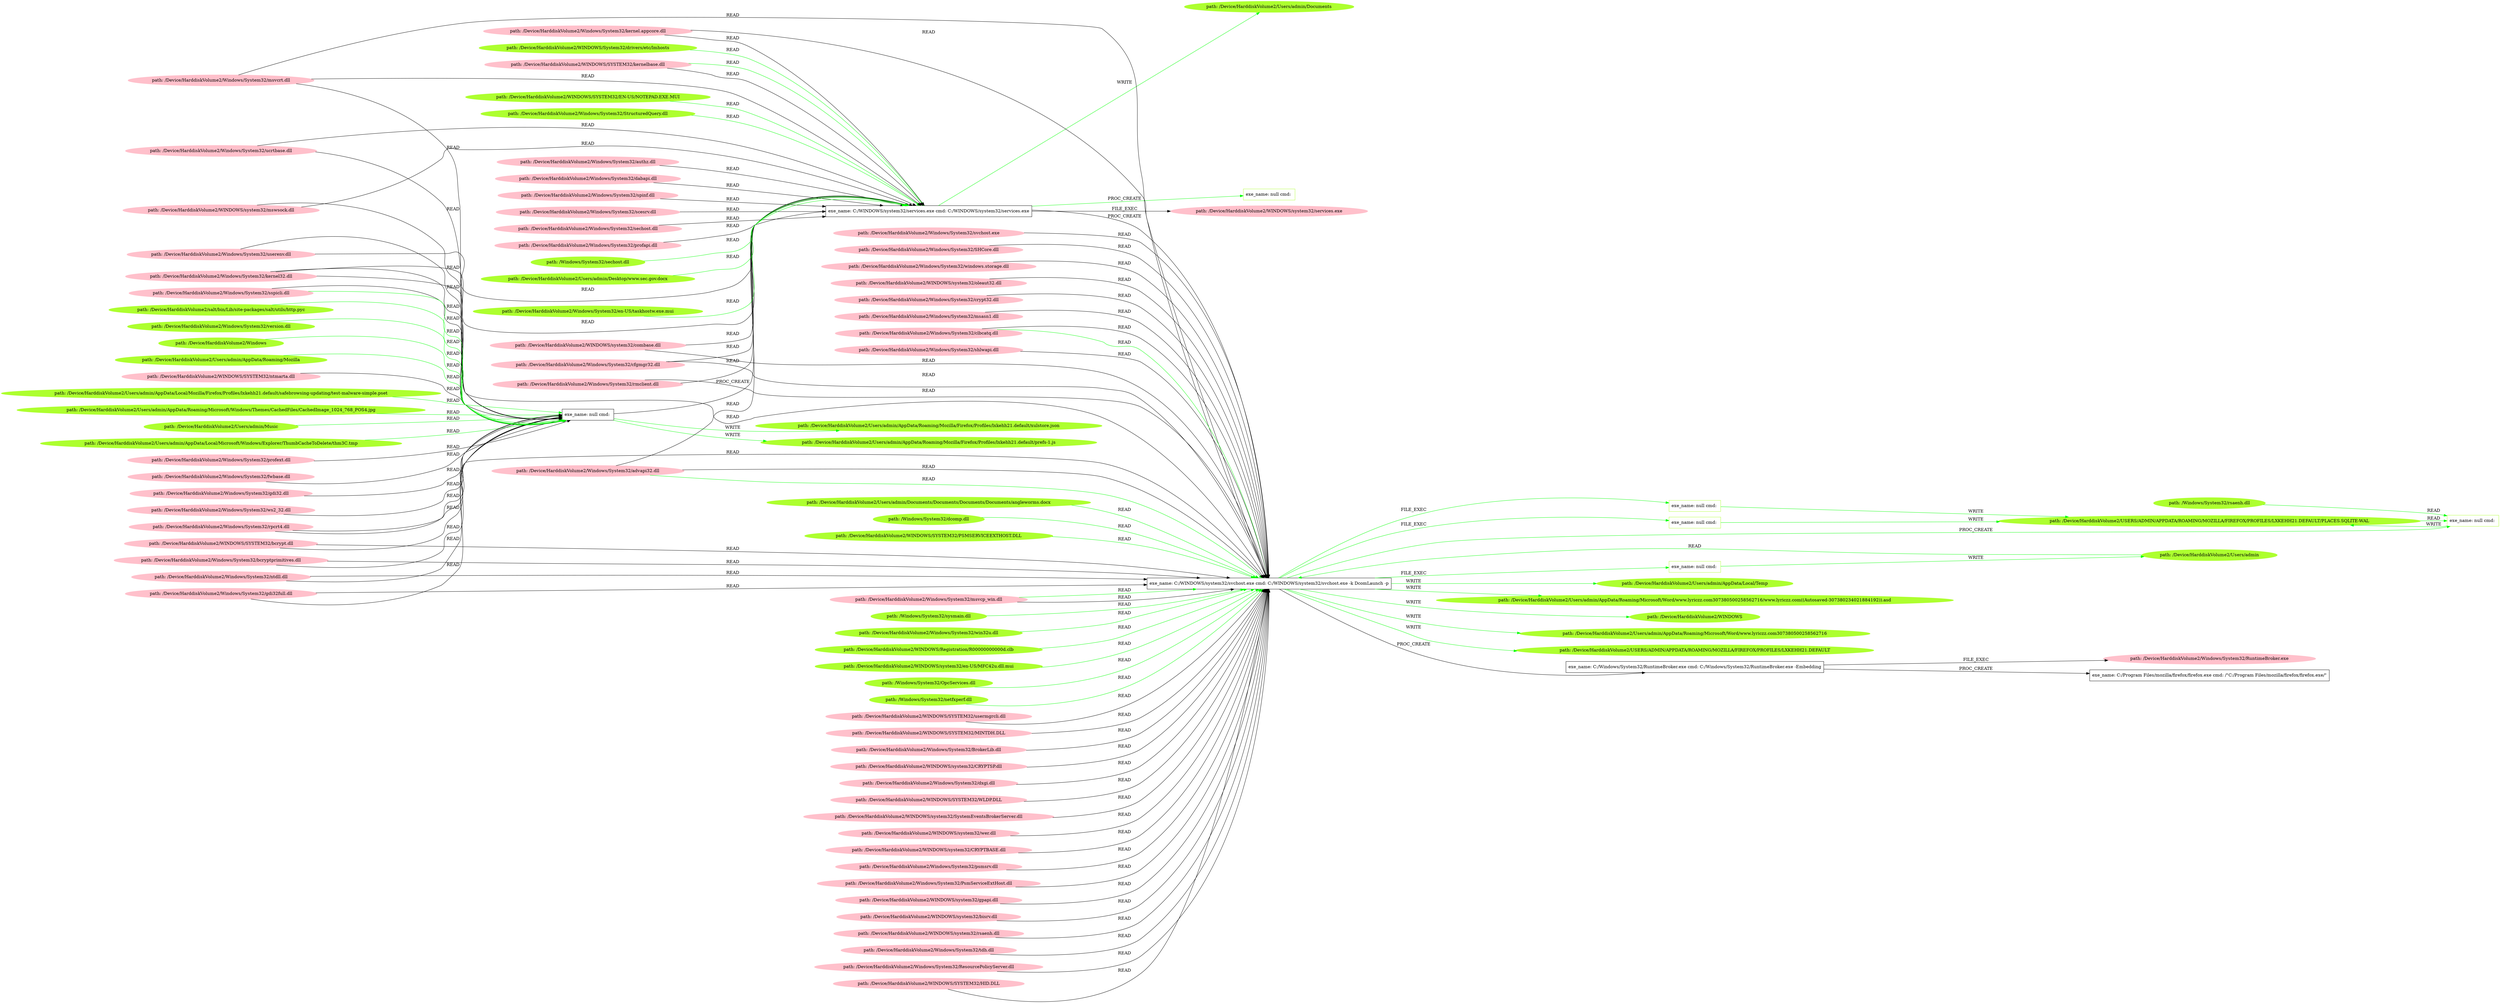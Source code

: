 digraph {
	rankdir=LR
	34 [label="exe_name: C:/WINDOWS/system32/svchost.exe cmd: C:/WINDOWS/system32/svchost.exe -k DcomLaunch -p" color=black shape=box style=solid]
	181 [label="exe_name: null cmd: " color=greenyellow shape=box style=solid]
	34 -> 181 [label=FILE_EXEC color=green]
	34 [label="exe_name: C:/WINDOWS/system32/svchost.exe cmd: C:/WINDOWS/system32/svchost.exe -k DcomLaunch -p" color=black shape=box style=solid]
	187 [label="exe_name: null cmd: " color=greenyellow shape=box style=solid]
	34 -> 187 [label=FILE_EXEC color=green]
	34 [label="exe_name: C:/WINDOWS/system32/svchost.exe cmd: C:/WINDOWS/system32/svchost.exe -k DcomLaunch -p" color=black shape=box style=solid]
	196 [label="exe_name: null cmd: " color=greenyellow shape=box style=solid]
	34 -> 196 [label=FILE_EXEC color=green]
	154 [label="path: /Device/HarddiskVolume2/Users/admin/AppData/Roaming/Microsoft/Windows/Themes/CachedFiles/CachedImage_1024_768_POS4.jpg" color=greenyellow shape=oval style=filled]
	39 [label="exe_name: null cmd: " color=black shape=box style=solid]
	154 -> 39 [label=READ color=green]
	146 [label="path: /Device/HarddiskVolume2/Windows/System32/advapi32.dll" color=pink shape=oval style=filled]
	34 [label="exe_name: C:/WINDOWS/system32/svchost.exe cmd: C:/WINDOWS/system32/svchost.exe -k DcomLaunch -p" color=black shape=box style=solid]
	146 -> 34 [label=READ color=green]
	82 [label="path: /Device/HarddiskVolume2/Windows/System32/msvcp_win.dll" color=pink shape=oval style=filled]
	34 [label="exe_name: C:/WINDOWS/system32/svchost.exe cmd: C:/WINDOWS/system32/svchost.exe -k DcomLaunch -p" color=black shape=box style=solid]
	82 -> 34 [label=READ color=green]
	171 [label="path: /Windows/System32/sysmain.dll" color=greenyellow shape=oval style=filled]
	34 [label="exe_name: C:/WINDOWS/system32/svchost.exe cmd: C:/WINDOWS/system32/svchost.exe -k DcomLaunch -p" color=black shape=box style=solid]
	171 -> 34 [label=READ color=green]
	193 [label="path: /Device/HarddiskVolume2/Windows/System32/win32u.dll" color=greenyellow shape=oval style=filled]
	34 [label="exe_name: C:/WINDOWS/system32/svchost.exe cmd: C:/WINDOWS/system32/svchost.exe -k DcomLaunch -p" color=black shape=box style=solid]
	193 -> 34 [label=READ color=green]
	172 [label="path: /Device/HarddiskVolume2/WINDOWS/Registration/R00000000000d.clb" color=greenyellow shape=oval style=filled]
	34 [label="exe_name: C:/WINDOWS/system32/svchost.exe cmd: C:/WINDOWS/system32/svchost.exe -k DcomLaunch -p" color=black shape=box style=solid]
	172 -> 34 [label=READ color=green]
	175 [label="path: /Device/HarddiskVolume2/Users/admin" color=greenyellow shape=oval style=filled]
	34 [label="exe_name: C:/WINDOWS/system32/svchost.exe cmd: C:/WINDOWS/system32/svchost.exe -k DcomLaunch -p" color=black shape=box style=solid]
	175 -> 34 [label=READ color=green]
	178 [label="path: /Device/HarddiskVolume2/WINDOWS/system32/en-US/MFC42u.dll.mui" color=greenyellow shape=oval style=filled]
	34 [label="exe_name: C:/WINDOWS/system32/svchost.exe cmd: C:/WINDOWS/system32/svchost.exe -k DcomLaunch -p" color=black shape=box style=solid]
	178 -> 34 [label=READ color=green]
	195 [label="path: /Windows/System32/OpcServices.dll" color=greenyellow shape=oval style=filled]
	34 [label="exe_name: C:/WINDOWS/system32/svchost.exe cmd: C:/WINDOWS/system32/svchost.exe -k DcomLaunch -p" color=black shape=box style=solid]
	195 -> 34 [label=READ color=green]
	161 [label="path: /Device/HarddiskVolume2/WINDOWS/System32/drivers/etc/lmhosts" color=greenyellow shape=oval style=filled]
	38 [label="exe_name: C:/WINDOWS/system32/services.exe cmd: C:/WINDOWS/system32/services.exe" color=black shape=box style=solid]
	161 -> 38 [label=READ color=green]
	123 [label="path: /Device/HarddiskVolume2/WINDOWS/SYSTEM32/kernelbase.dll" color=pink shape=oval style=filled]
	38 [label="exe_name: C:/WINDOWS/system32/services.exe cmd: C:/WINDOWS/system32/services.exe" color=black shape=box style=solid]
	123 -> 38 [label=READ color=green]
	158 [label="path: /Device/HarddiskVolume2/Users/admin/Music" color=greenyellow shape=oval style=filled]
	39 [label="exe_name: null cmd: " color=black shape=box style=solid]
	158 -> 39 [label=READ color=green]
	165 [label="path: /Device/HarddiskVolume2/WINDOWS/SYSTEM32/EN-US/NOTEPAD.EXE.MUI" color=greenyellow shape=oval style=filled]
	38 [label="exe_name: C:/WINDOWS/system32/services.exe cmd: C:/WINDOWS/system32/services.exe" color=black shape=box style=solid]
	165 -> 38 [label=READ color=green]
	168 [label="path: /Device/HarddiskVolume2/Windows/System32/StructuredQuery.dll" color=greenyellow shape=oval style=filled]
	38 [label="exe_name: C:/WINDOWS/system32/services.exe cmd: C:/WINDOWS/system32/services.exe" color=black shape=box style=solid]
	168 -> 38 [label=READ color=green]
	179 [label="path: /Windows/System32/netfxperf.dll" color=greenyellow shape=oval style=filled]
	34 [label="exe_name: C:/WINDOWS/system32/svchost.exe cmd: C:/WINDOWS/system32/svchost.exe -k DcomLaunch -p" color=black shape=box style=solid]
	179 -> 34 [label=READ color=green]
	150 [label="path: /Device/HarddiskVolume2/Users/admin/AppData/Local/Microsoft/Windows/Explorer/ThumbCacheToDelete/thm3C.tmp" color=greenyellow shape=oval style=filled]
	39 [label="exe_name: null cmd: " color=black shape=box style=solid]
	150 -> 39 [label=READ color=green]
	53 [label="path: /Device/HarddiskVolume2/Windows/System32/profext.dll" color=pink shape=oval style=filled]
	39 [label="exe_name: null cmd: " color=black shape=box style=solid]
	53 -> 39 [label=READ color=black]
	6 [label="path: /Device/HarddiskVolume2/Windows/System32/fwbase.dll" color=pink shape=oval style=filled]
	39 [label="exe_name: null cmd: " color=black shape=box style=solid]
	6 -> 39 [label=READ color=black]
	80 [label="path: /Device/HarddiskVolume2/Windows/System32/gdi32.dll" color=pink shape=oval style=filled]
	39 [label="exe_name: null cmd: " color=black shape=box style=solid]
	80 -> 39 [label=READ color=black]
	84 [label="path: /Device/HarddiskVolume2/Windows/System32/ntdll.dll" color=pink shape=oval style=filled]
	39 [label="exe_name: null cmd: " color=black shape=box style=solid]
	84 -> 39 [label=READ color=black]
	88 [label="path: /Device/HarddiskVolume2/Windows/System32/ws2_32.dll" color=pink shape=oval style=filled]
	39 [label="exe_name: null cmd: " color=black shape=box style=solid]
	88 -> 39 [label=READ color=black]
	94 [label="path: /Device/HarddiskVolume2/Windows/System32/msvcrt.dll" color=pink shape=oval style=filled]
	39 [label="exe_name: null cmd: " color=black shape=box style=solid]
	94 -> 39 [label=READ color=black]
	97 [label="path: /Device/HarddiskVolume2/WINDOWS/SYSTEM32/bcrypt.dll" color=pink shape=oval style=filled]
	39 [label="exe_name: null cmd: " color=black shape=box style=solid]
	97 -> 39 [label=READ color=black]
	101 [label="path: /Device/HarddiskVolume2/Windows/System32/gdi32full.dll" color=pink shape=oval style=filled]
	39 [label="exe_name: null cmd: " color=black shape=box style=solid]
	101 -> 39 [label=READ color=black]
	105 [label="path: /Device/HarddiskVolume2/Windows/System32/userenv.dll" color=pink shape=oval style=filled]
	39 [label="exe_name: null cmd: " color=black shape=box style=solid]
	105 -> 39 [label=READ color=black]
	107 [label="path: /Device/HarddiskVolume2/Windows/System32/kernel32.dll" color=pink shape=oval style=filled]
	39 [label="exe_name: null cmd: " color=black shape=box style=solid]
	107 -> 39 [label=READ color=black]
	119 [label="path: /Device/HarddiskVolume2/WINDOWS/system32/mswsock.dll" color=pink shape=oval style=filled]
	39 [label="exe_name: null cmd: " color=black shape=box style=solid]
	119 -> 39 [label=READ color=black]
	128 [label="path: /Device/HarddiskVolume2/WINDOWS/SYSTEM32/ntmarta.dll" color=pink shape=oval style=filled]
	39 [label="exe_name: null cmd: " color=black shape=box style=solid]
	128 -> 39 [label=READ color=black]
	130 [label="path: /Device/HarddiskVolume2/Windows/System32/rpcrt4.dll" color=pink shape=oval style=filled]
	39 [label="exe_name: null cmd: " color=black shape=box style=solid]
	130 -> 39 [label=READ color=black]
	134 [label="path: /Device/HarddiskVolume2/Windows/System32/ucrtbase.dll" color=pink shape=oval style=filled]
	39 [label="exe_name: null cmd: " color=black shape=box style=solid]
	134 -> 39 [label=READ color=black]
	141 [label="path: /Device/HarddiskVolume2/Windows/System32/bcryptprimitives.dll" color=pink shape=oval style=filled]
	39 [label="exe_name: null cmd: " color=black shape=box style=solid]
	141 -> 39 [label=READ color=black]
	145 [label="path: /Device/HarddiskVolume2/Windows/System32/sspicli.dll" color=pink shape=oval style=filled]
	39 [label="exe_name: null cmd: " color=black shape=box style=solid]
	145 -> 39 [label=READ color=black]
	39 [label="exe_name: null cmd: " color=black shape=box style=solid]
	38 [label="exe_name: C:/WINDOWS/system32/services.exe cmd: C:/WINDOWS/system32/services.exe" color=black shape=box style=solid]
	39 -> 38 [label=PROC_CREATE color=black]
	38 [label="exe_name: C:/WINDOWS/system32/services.exe cmd: C:/WINDOWS/system32/services.exe" color=black shape=box style=solid]
	87 [label="path: /Device/HarddiskVolume2/WINDOWS/system32/services.exe" color=pink shape=oval style=filled]
	38 -> 87 [label=FILE_EXEC color=black]
	52 [label="path: /Device/HarddiskVolume2/Windows/System32/authz.dll" color=pink shape=oval style=filled]
	38 [label="exe_name: C:/WINDOWS/system32/services.exe cmd: C:/WINDOWS/system32/services.exe" color=black shape=box style=solid]
	52 -> 38 [label=READ color=black]
	8 [label="path: /Device/HarddiskVolume2/Windows/System32/dabapi.dll" color=pink shape=oval style=filled]
	38 [label="exe_name: C:/WINDOWS/system32/services.exe cmd: C:/WINDOWS/system32/services.exe" color=black shape=box style=solid]
	8 -> 38 [label=READ color=black]
	70 [label="path: /Device/HarddiskVolume2/Windows/System32/spinf.dll" color=pink shape=oval style=filled]
	38 [label="exe_name: C:/WINDOWS/system32/services.exe cmd: C:/WINDOWS/system32/services.exe" color=black shape=box style=solid]
	70 -> 38 [label=READ color=black]
	32 [label="path: /Device/HarddiskVolume2/Windows/System32/scesrv.dll" color=pink shape=oval style=filled]
	38 [label="exe_name: C:/WINDOWS/system32/services.exe cmd: C:/WINDOWS/system32/services.exe" color=black shape=box style=solid]
	32 -> 38 [label=READ color=black]
	90 [label="path: /Device/HarddiskVolume2/Windows/System32/rmclient.dll" color=pink shape=oval style=filled]
	38 [label="exe_name: C:/WINDOWS/system32/services.exe cmd: C:/WINDOWS/system32/services.exe" color=black shape=box style=solid]
	90 -> 38 [label=READ color=black]
	105 [label="path: /Device/HarddiskVolume2/Windows/System32/userenv.dll" color=pink shape=oval style=filled]
	38 [label="exe_name: C:/WINDOWS/system32/services.exe cmd: C:/WINDOWS/system32/services.exe" color=black shape=box style=solid]
	105 -> 38 [label=READ color=black]
	119 [label="path: /Device/HarddiskVolume2/WINDOWS/system32/mswsock.dll" color=pink shape=oval style=filled]
	38 [label="exe_name: C:/WINDOWS/system32/services.exe cmd: C:/WINDOWS/system32/services.exe" color=black shape=box style=solid]
	119 -> 38 [label=READ color=black]
	94 [label="path: /Device/HarddiskVolume2/Windows/System32/msvcrt.dll" color=pink shape=oval style=filled]
	38 [label="exe_name: C:/WINDOWS/system32/services.exe cmd: C:/WINDOWS/system32/services.exe" color=black shape=box style=solid]
	94 -> 38 [label=READ color=black]
	99 [label="path: /Device/HarddiskVolume2/Windows/System32/kernel.appcore.dll" color=pink shape=oval style=filled]
	38 [label="exe_name: C:/WINDOWS/system32/services.exe cmd: C:/WINDOWS/system32/services.exe" color=black shape=box style=solid]
	99 -> 38 [label=READ color=black]
	107 [label="path: /Device/HarddiskVolume2/Windows/System32/kernel32.dll" color=pink shape=oval style=filled]
	38 [label="exe_name: C:/WINDOWS/system32/services.exe cmd: C:/WINDOWS/system32/services.exe" color=black shape=box style=solid]
	107 -> 38 [label=READ color=black]
	111 [label="path: /Device/HarddiskVolume2/Windows/System32/sechost.dll" color=pink shape=oval style=filled]
	38 [label="exe_name: C:/WINDOWS/system32/services.exe cmd: C:/WINDOWS/system32/services.exe" color=black shape=box style=solid]
	111 -> 38 [label=READ color=black]
	114 [label="path: /Device/HarddiskVolume2/Windows/System32/profapi.dll" color=pink shape=oval style=filled]
	38 [label="exe_name: C:/WINDOWS/system32/services.exe cmd: C:/WINDOWS/system32/services.exe" color=black shape=box style=solid]
	114 -> 38 [label=READ color=black]
	116 [label="path: /Device/HarddiskVolume2/WINDOWS/system32/combase.dll" color=pink shape=oval style=filled]
	38 [label="exe_name: C:/WINDOWS/system32/services.exe cmd: C:/WINDOWS/system32/services.exe" color=black shape=box style=solid]
	116 -> 38 [label=READ color=black]
	123 [label="path: /Device/HarddiskVolume2/WINDOWS/SYSTEM32/kernelbase.dll" color=pink shape=oval style=filled]
	38 [label="exe_name: C:/WINDOWS/system32/services.exe cmd: C:/WINDOWS/system32/services.exe" color=black shape=box style=solid]
	123 -> 38 [label=READ color=black]
	134 [label="path: /Device/HarddiskVolume2/Windows/System32/ucrtbase.dll" color=pink shape=oval style=filled]
	38 [label="exe_name: C:/WINDOWS/system32/services.exe cmd: C:/WINDOWS/system32/services.exe" color=black shape=box style=solid]
	134 -> 38 [label=READ color=black]
	136 [label="path: /Device/HarddiskVolume2/Windows/System32/cfgmgr32.dll" color=pink shape=oval style=filled]
	38 [label="exe_name: C:/WINDOWS/system32/services.exe cmd: C:/WINDOWS/system32/services.exe" color=black shape=box style=solid]
	136 -> 38 [label=READ color=black]
	146 [label="path: /Device/HarddiskVolume2/Windows/System32/advapi32.dll" color=pink shape=oval style=filled]
	38 [label="exe_name: C:/WINDOWS/system32/services.exe cmd: C:/WINDOWS/system32/services.exe" color=black shape=box style=solid]
	146 -> 38 [label=READ color=black]
	38 [label="exe_name: C:/WINDOWS/system32/services.exe cmd: C:/WINDOWS/system32/services.exe" color=black shape=box style=solid]
	34 [label="exe_name: C:/WINDOWS/system32/svchost.exe cmd: C:/WINDOWS/system32/svchost.exe -k DcomLaunch -p" color=black shape=box style=solid]
	38 -> 34 [label=PROC_CREATE color=black]
	44 [label="path: /Device/HarddiskVolume2/WINDOWS/SYSTEM32/usermgrcli.dll" color=pink shape=oval style=filled]
	34 [label="exe_name: C:/WINDOWS/system32/svchost.exe cmd: C:/WINDOWS/system32/svchost.exe -k DcomLaunch -p" color=black shape=box style=solid]
	44 -> 34 [label=READ color=black]
	47 [label="path: /Device/HarddiskVolume2/WINDOWS/SYSTEM32/MINTDH.DLL" color=pink shape=oval style=filled]
	34 [label="exe_name: C:/WINDOWS/system32/svchost.exe cmd: C:/WINDOWS/system32/svchost.exe -k DcomLaunch -p" color=black shape=box style=solid]
	47 -> 34 [label=READ color=black]
	55 [label="path: /Device/HarddiskVolume2/Windows/System32/BrokerLib.dll" color=pink shape=oval style=filled]
	34 [label="exe_name: C:/WINDOWS/system32/svchost.exe cmd: C:/WINDOWS/system32/svchost.exe -k DcomLaunch -p" color=black shape=box style=solid]
	55 -> 34 [label=READ color=black]
	13 [label="path: /Device/HarddiskVolume2/WINDOWS/system32/CRYPTSP.dll" color=pink shape=oval style=filled]
	34 [label="exe_name: C:/WINDOWS/system32/svchost.exe cmd: C:/WINDOWS/system32/svchost.exe -k DcomLaunch -p" color=black shape=box style=solid]
	13 -> 34 [label=READ color=black]
	57 [label="path: /Device/HarddiskVolume2/Windows/System32/dxgi.dll" color=pink shape=oval style=filled]
	34 [label="exe_name: C:/WINDOWS/system32/svchost.exe cmd: C:/WINDOWS/system32/svchost.exe -k DcomLaunch -p" color=black shape=box style=solid]
	57 -> 34 [label=READ color=black]
	58 [label="path: /Device/HarddiskVolume2/WINDOWS/SYSTEM32/WLDP.DLL" color=pink shape=oval style=filled]
	34 [label="exe_name: C:/WINDOWS/system32/svchost.exe cmd: C:/WINDOWS/system32/svchost.exe -k DcomLaunch -p" color=black shape=box style=solid]
	58 -> 34 [label=READ color=black]
	15 [label="path: /Device/HarddiskVolume2/WINDOWS/system32/SystemEventsBrokerServer.dll" color=pink shape=oval style=filled]
	34 [label="exe_name: C:/WINDOWS/system32/svchost.exe cmd: C:/WINDOWS/system32/svchost.exe -k DcomLaunch -p" color=black shape=box style=solid]
	15 -> 34 [label=READ color=black]
	4 [label="path: /Device/HarddiskVolume2/WINDOWS/system32/wer.dll" color=pink shape=oval style=filled]
	34 [label="exe_name: C:/WINDOWS/system32/svchost.exe cmd: C:/WINDOWS/system32/svchost.exe -k DcomLaunch -p" color=black shape=box style=solid]
	4 -> 34 [label=READ color=black]
	63 [label="path: /Device/HarddiskVolume2/WINDOWS/system32/CRYPTBASE.dll" color=pink shape=oval style=filled]
	34 [label="exe_name: C:/WINDOWS/system32/svchost.exe cmd: C:/WINDOWS/system32/svchost.exe -k DcomLaunch -p" color=black shape=box style=solid]
	63 -> 34 [label=READ color=black]
	68 [label="path: /Device/HarddiskVolume2/Windows/System32/psmsrv.dll" color=pink shape=oval style=filled]
	34 [label="exe_name: C:/WINDOWS/system32/svchost.exe cmd: C:/WINDOWS/system32/svchost.exe -k DcomLaunch -p" color=black shape=box style=solid]
	68 -> 34 [label=READ color=black]
	25 [label="path: /Device/HarddiskVolume2/Windows/System32/PsmServiceExtHost.dll" color=pink shape=oval style=filled]
	34 [label="exe_name: C:/WINDOWS/system32/svchost.exe cmd: C:/WINDOWS/system32/svchost.exe -k DcomLaunch -p" color=black shape=box style=solid]
	25 -> 34 [label=READ color=black]
	26 [label="path: /Device/HarddiskVolume2/WINDOWS/system32/gpapi.dll" color=pink shape=oval style=filled]
	34 [label="exe_name: C:/WINDOWS/system32/svchost.exe cmd: C:/WINDOWS/system32/svchost.exe -k DcomLaunch -p" color=black shape=box style=solid]
	26 -> 34 [label=READ color=black]
	27 [label="path: /Device/HarddiskVolume2/WINDOWS/system32/bisrv.dll" color=pink shape=oval style=filled]
	34 [label="exe_name: C:/WINDOWS/system32/svchost.exe cmd: C:/WINDOWS/system32/svchost.exe -k DcomLaunch -p" color=black shape=box style=solid]
	27 -> 34 [label=READ color=black]
	29 [label="path: /Device/HarddiskVolume2/WINDOWS/system32/rsaenh.dll" color=pink shape=oval style=filled]
	34 [label="exe_name: C:/WINDOWS/system32/svchost.exe cmd: C:/WINDOWS/system32/svchost.exe -k DcomLaunch -p" color=black shape=box style=solid]
	29 -> 34 [label=READ color=black]
	74 [label="path: /Device/HarddiskVolume2/Windows/System32/tdh.dll" color=pink shape=oval style=filled]
	34 [label="exe_name: C:/WINDOWS/system32/svchost.exe cmd: C:/WINDOWS/system32/svchost.exe -k DcomLaunch -p" color=black shape=box style=solid]
	74 -> 34 [label=READ color=black]
	75 [label="path: /Device/HarddiskVolume2/Windows/System32/ResourcePolicyServer.dll" color=pink shape=oval style=filled]
	34 [label="exe_name: C:/WINDOWS/system32/svchost.exe cmd: C:/WINDOWS/system32/svchost.exe -k DcomLaunch -p" color=black shape=box style=solid]
	75 -> 34 [label=READ color=black]
	33 [label="path: /Device/HarddiskVolume2/WINDOWS/SYSTEM32/HID.DLL" color=pink shape=oval style=filled]
	34 [label="exe_name: C:/WINDOWS/system32/svchost.exe cmd: C:/WINDOWS/system32/svchost.exe -k DcomLaunch -p" color=black shape=box style=solid]
	33 -> 34 [label=READ color=black]
	90 [label="path: /Device/HarddiskVolume2/Windows/System32/rmclient.dll" color=pink shape=oval style=filled]
	34 [label="exe_name: C:/WINDOWS/system32/svchost.exe cmd: C:/WINDOWS/system32/svchost.exe -k DcomLaunch -p" color=black shape=box style=solid]
	90 -> 34 [label=READ color=black]
	93 [label="path: /Device/HarddiskVolume2/Windows/System32/svchost.exe" color=pink shape=oval style=filled]
	34 [label="exe_name: C:/WINDOWS/system32/svchost.exe cmd: C:/WINDOWS/system32/svchost.exe -k DcomLaunch -p" color=black shape=box style=solid]
	93 -> 34 [label=READ color=black]
	97 [label="path: /Device/HarddiskVolume2/WINDOWS/SYSTEM32/bcrypt.dll" color=pink shape=oval style=filled]
	34 [label="exe_name: C:/WINDOWS/system32/svchost.exe cmd: C:/WINDOWS/system32/svchost.exe -k DcomLaunch -p" color=black shape=box style=solid]
	97 -> 34 [label=READ color=black]
	16 [label="path: /Device/HarddiskVolume2/Windows/System32/SHCore.dll" color=pink shape=oval style=filled]
	34 [label="exe_name: C:/WINDOWS/system32/svchost.exe cmd: C:/WINDOWS/system32/svchost.exe -k DcomLaunch -p" color=black shape=box style=solid]
	16 -> 34 [label=READ color=black]
	2 [label="path: /Device/HarddiskVolume2/Windows/System32/windows.storage.dll" color=pink shape=oval style=filled]
	34 [label="exe_name: C:/WINDOWS/system32/svchost.exe cmd: C:/WINDOWS/system32/svchost.exe -k DcomLaunch -p" color=black shape=box style=solid]
	2 -> 34 [label=READ color=black]
	20 [label="path: /Device/HarddiskVolume2/WINDOWS/system32/oleaut32.dll" color=pink shape=oval style=filled]
	34 [label="exe_name: C:/WINDOWS/system32/svchost.exe cmd: C:/WINDOWS/system32/svchost.exe -k DcomLaunch -p" color=black shape=box style=solid]
	20 -> 34 [label=READ color=black]
	21 [label="path: /Device/HarddiskVolume2/Windows/System32/crypt32.dll" color=pink shape=oval style=filled]
	34 [label="exe_name: C:/WINDOWS/system32/svchost.exe cmd: C:/WINDOWS/system32/svchost.exe -k DcomLaunch -p" color=black shape=box style=solid]
	21 -> 34 [label=READ color=black]
	23 [label="path: /Device/HarddiskVolume2/Windows/System32/msasn1.dll" color=pink shape=oval style=filled]
	34 [label="exe_name: C:/WINDOWS/system32/svchost.exe cmd: C:/WINDOWS/system32/svchost.exe -k DcomLaunch -p" color=black shape=box style=solid]
	23 -> 34 [label=READ color=black]
	37 [label="path: /Device/HarddiskVolume2/Windows/System32/clbcatq.dll" color=pink shape=oval style=filled]
	34 [label="exe_name: C:/WINDOWS/system32/svchost.exe cmd: C:/WINDOWS/system32/svchost.exe -k DcomLaunch -p" color=black shape=box style=solid]
	37 -> 34 [label=READ color=black]
	40 [label="path: /Device/HarddiskVolume2/Windows/System32/shlwapi.dll" color=pink shape=oval style=filled]
	34 [label="exe_name: C:/WINDOWS/system32/svchost.exe cmd: C:/WINDOWS/system32/svchost.exe -k DcomLaunch -p" color=black shape=box style=solid]
	40 -> 34 [label=READ color=black]
	82 [label="path: /Device/HarddiskVolume2/Windows/System32/msvcp_win.dll" color=pink shape=oval style=filled]
	34 [label="exe_name: C:/WINDOWS/system32/svchost.exe cmd: C:/WINDOWS/system32/svchost.exe -k DcomLaunch -p" color=black shape=box style=solid]
	82 -> 34 [label=READ color=black]
	84 [label="path: /Device/HarddiskVolume2/Windows/System32/ntdll.dll" color=pink shape=oval style=filled]
	34 [label="exe_name: C:/WINDOWS/system32/svchost.exe cmd: C:/WINDOWS/system32/svchost.exe -k DcomLaunch -p" color=black shape=box style=solid]
	84 -> 34 [label=READ color=black]
	94 [label="path: /Device/HarddiskVolume2/Windows/System32/msvcrt.dll" color=pink shape=oval style=filled]
	34 [label="exe_name: C:/WINDOWS/system32/svchost.exe cmd: C:/WINDOWS/system32/svchost.exe -k DcomLaunch -p" color=black shape=box style=solid]
	94 -> 34 [label=READ color=black]
	99 [label="path: /Device/HarddiskVolume2/Windows/System32/kernel.appcore.dll" color=pink shape=oval style=filled]
	34 [label="exe_name: C:/WINDOWS/system32/svchost.exe cmd: C:/WINDOWS/system32/svchost.exe -k DcomLaunch -p" color=black shape=box style=solid]
	99 -> 34 [label=READ color=black]
	101 [label="path: /Device/HarddiskVolume2/Windows/System32/gdi32full.dll" color=pink shape=oval style=filled]
	34 [label="exe_name: C:/WINDOWS/system32/svchost.exe cmd: C:/WINDOWS/system32/svchost.exe -k DcomLaunch -p" color=black shape=box style=solid]
	101 -> 34 [label=READ color=black]
	107 [label="path: /Device/HarddiskVolume2/Windows/System32/kernel32.dll" color=pink shape=oval style=filled]
	34 [label="exe_name: C:/WINDOWS/system32/svchost.exe cmd: C:/WINDOWS/system32/svchost.exe -k DcomLaunch -p" color=black shape=box style=solid]
	107 -> 34 [label=READ color=black]
	116 [label="path: /Device/HarddiskVolume2/WINDOWS/system32/combase.dll" color=pink shape=oval style=filled]
	34 [label="exe_name: C:/WINDOWS/system32/svchost.exe cmd: C:/WINDOWS/system32/svchost.exe -k DcomLaunch -p" color=black shape=box style=solid]
	116 -> 34 [label=READ color=black]
	130 [label="path: /Device/HarddiskVolume2/Windows/System32/rpcrt4.dll" color=pink shape=oval style=filled]
	34 [label="exe_name: C:/WINDOWS/system32/svchost.exe cmd: C:/WINDOWS/system32/svchost.exe -k DcomLaunch -p" color=black shape=box style=solid]
	130 -> 34 [label=READ color=black]
	136 [label="path: /Device/HarddiskVolume2/Windows/System32/cfgmgr32.dll" color=pink shape=oval style=filled]
	34 [label="exe_name: C:/WINDOWS/system32/svchost.exe cmd: C:/WINDOWS/system32/svchost.exe -k DcomLaunch -p" color=black shape=box style=solid]
	136 -> 34 [label=READ color=black]
	141 [label="path: /Device/HarddiskVolume2/Windows/System32/bcryptprimitives.dll" color=pink shape=oval style=filled]
	34 [label="exe_name: C:/WINDOWS/system32/svchost.exe cmd: C:/WINDOWS/system32/svchost.exe -k DcomLaunch -p" color=black shape=box style=solid]
	141 -> 34 [label=READ color=black]
	146 [label="path: /Device/HarddiskVolume2/Windows/System32/advapi32.dll" color=pink shape=oval style=filled]
	34 [label="exe_name: C:/WINDOWS/system32/svchost.exe cmd: C:/WINDOWS/system32/svchost.exe -k DcomLaunch -p" color=black shape=box style=solid]
	146 -> 34 [label=READ color=black]
	39 [label="exe_name: null cmd: " color=black shape=box style=solid]
	155 [label="path: /Device/HarddiskVolume2/Users/admin/AppData/Roaming/Mozilla/Firefox/Profiles/lxkehh21.default/xulstore.json" color=greenyellow shape=oval style=filled]
	39 -> 155 [label=WRITE color=green]
	185 [label="path: /Device/HarddiskVolume2/Users/admin/Documents/Documents/Documents/Documents/angleworms.docx" color=greenyellow shape=oval style=filled]
	34 [label="exe_name: C:/WINDOWS/system32/svchost.exe cmd: C:/WINDOWS/system32/svchost.exe -k DcomLaunch -p" color=black shape=box style=solid]
	185 -> 34 [label=READ color=green]
	39 [label="exe_name: null cmd: " color=black shape=box style=solid]
	160 [label="path: /Device/HarddiskVolume2/Users/admin/AppData/Roaming/Mozilla/Firefox/Profiles/lxkehh21.default/prefs-1.js" color=greenyellow shape=oval style=filled]
	39 -> 160 [label=WRITE color=green]
	34 [label="exe_name: C:/WINDOWS/system32/svchost.exe cmd: C:/WINDOWS/system32/svchost.exe -k DcomLaunch -p" color=black shape=box style=solid]
	189 [label="exe_name: null cmd: " color=greenyellow shape=box style=solid]
	34 -> 189 [label=PROC_CREATE color=green]
	188 [label="path: /Device/HarddiskVolume2/USERS/ADMIN/APPDATA/ROAMING/MOZILLA/FIREFOX/PROFILES/LXKEHH21.DEFAULT/PLACES.SQLITE-WAL" color=greenyellow shape=oval style=filled]
	189 [label="exe_name: null cmd: " color=greenyellow shape=box style=solid]
	188 -> 189 [label=READ color=green]
	192 [label="path: /Windows/System32/rsaenh.dll" color=greenyellow shape=oval style=filled]
	189 [label="exe_name: null cmd: " color=greenyellow shape=box style=solid]
	192 -> 189 [label=READ color=green]
	189 [label="exe_name: null cmd: " color=greenyellow shape=box style=solid]
	188 [label="path: /Device/HarddiskVolume2/USERS/ADMIN/APPDATA/ROAMING/MOZILLA/FIREFOX/PROFILES/LXKEHH21.DEFAULT/PLACES.SQLITE-WAL" color=greenyellow shape=oval style=filled]
	189 -> 188 [label=WRITE color=green]
	173 [label="path: /Windows/System32/dcomp.dll" color=greenyellow shape=oval style=filled]
	34 [label="exe_name: C:/WINDOWS/system32/svchost.exe cmd: C:/WINDOWS/system32/svchost.exe -k DcomLaunch -p" color=black shape=box style=solid]
	173 -> 34 [label=READ color=green]
	34 [label="exe_name: C:/WINDOWS/system32/svchost.exe cmd: C:/WINDOWS/system32/svchost.exe -k DcomLaunch -p" color=black shape=box style=solid]
	0 [label="exe_name: C:/Windows/System32/RuntimeBroker.exe cmd: C:/Windows/System32/RuntimeBroker.exe -Embedding" color=black shape=box style=solid]
	34 -> 0 [label=PROC_CREATE color=black]
	0 [label="exe_name: C:/Windows/System32/RuntimeBroker.exe cmd: C:/Windows/System32/RuntimeBroker.exe -Embedding" color=black shape=box style=solid]
	36 [label="path: /Device/HarddiskVolume2/Windows/System32/RuntimeBroker.exe" color=pink shape=oval style=filled]
	0 -> 36 [label=FILE_EXEC color=black]
	34 [label="exe_name: C:/WINDOWS/system32/svchost.exe cmd: C:/WINDOWS/system32/svchost.exe -k DcomLaunch -p" color=black shape=box style=solid]
	177 [label="path: /Device/HarddiskVolume2/Users/admin/AppData/Local/Temp" color=greenyellow shape=oval style=filled]
	34 -> 177 [label=WRITE color=green]
	187 [label="exe_name: null cmd: " color=greenyellow shape=box style=solid]
	188 [label="path: /Device/HarddiskVolume2/USERS/ADMIN/APPDATA/ROAMING/MOZILLA/FIREFOX/PROFILES/LXKEHH21.DEFAULT/PLACES.SQLITE-WAL" color=greenyellow shape=oval style=filled]
	187 -> 188 [label=WRITE color=green]
	34 [label="exe_name: C:/WINDOWS/system32/svchost.exe cmd: C:/WINDOWS/system32/svchost.exe -k DcomLaunch -p" color=black shape=box style=solid]
	174 [label="path: /Device/HarddiskVolume2/Users/admin/AppData/Roaming/Microsoft/Word/www.lyriczz.com307380500258562716/www.lyriczz.com((Autosaved-307380234021884192)).asd" color=greenyellow shape=oval style=filled]
	34 -> 174 [label=WRITE color=green]
	157 [label="path: /Device/HarddiskVolume2/salt/bin/Lib/site-packages/salt/utils/http.pyc" color=greenyellow shape=oval style=filled]
	39 [label="exe_name: null cmd: " color=black shape=box style=solid]
	157 -> 39 [label=READ color=green]
	34 [label="exe_name: C:/WINDOWS/system32/svchost.exe cmd: C:/WINDOWS/system32/svchost.exe -k DcomLaunch -p" color=black shape=box style=solid]
	184 [label="path: /Device/HarddiskVolume2/WINDOWS" color=greenyellow shape=oval style=filled]
	34 -> 184 [label=WRITE color=green]
	0 [label="exe_name: C:/Windows/System32/RuntimeBroker.exe cmd: C:/Windows/System32/RuntimeBroker.exe -Embedding" color=black shape=box style=solid]
	1 [label="exe_name: C:/Program Files/mozilla/firefox/firefox.exe cmd: /\"C:/Program Files/mozilla/firefox/firefox.exe/\"" color=black shape=box style=solid]
	0 -> 1 [label=PROC_CREATE color=black]
	34 [label="exe_name: C:/WINDOWS/system32/svchost.exe cmd: C:/WINDOWS/system32/svchost.exe -k DcomLaunch -p" color=black shape=box style=solid]
	170 [label="path: /Device/HarddiskVolume2/Users/admin/AppData/Roaming/Microsoft/Word/www.lyriczz.com307380500258562716" color=greenyellow shape=oval style=filled]
	34 -> 170 [label=WRITE color=green]
	166 [label="path: /Windows/System32/sechost.dll" color=greenyellow shape=oval style=filled]
	38 [label="exe_name: C:/WINDOWS/system32/services.exe cmd: C:/WINDOWS/system32/services.exe" color=black shape=box style=solid]
	166 -> 38 [label=READ color=green]
	196 [label="exe_name: null cmd: " color=greenyellow shape=box style=solid]
	188 [label="path: /Device/HarddiskVolume2/USERS/ADMIN/APPDATA/ROAMING/MOZILLA/FIREFOX/PROFILES/LXKEHH21.DEFAULT/PLACES.SQLITE-WAL" color=greenyellow shape=oval style=filled]
	196 -> 188 [label=WRITE color=green]
	169 [label="path: /Device/HarddiskVolume2/Users/admin/Desktop/www.sec.gov.docx" color=greenyellow shape=oval style=filled]
	38 [label="exe_name: C:/WINDOWS/system32/services.exe cmd: C:/WINDOWS/system32/services.exe" color=black shape=box style=solid]
	169 -> 38 [label=READ color=green]
	181 [label="exe_name: null cmd: " color=greenyellow shape=box style=solid]
	175 [label="path: /Device/HarddiskVolume2/Users/admin" color=greenyellow shape=oval style=filled]
	181 -> 175 [label=WRITE color=green]
	186 [label="path: /Device/HarddiskVolume2/WINDOWS/SYSTEM32/PSMSERVICEEXTHOST.DLL" color=greenyellow shape=oval style=filled]
	34 [label="exe_name: C:/WINDOWS/system32/svchost.exe cmd: C:/WINDOWS/system32/svchost.exe -k DcomLaunch -p" color=black shape=box style=solid]
	186 -> 34 [label=READ color=green]
	38 [label="exe_name: C:/WINDOWS/system32/services.exe cmd: C:/WINDOWS/system32/services.exe" color=black shape=box style=solid]
	163 [label="path: /Device/HarddiskVolume2/Users/admin/Documents" color=greenyellow shape=oval style=filled]
	38 -> 163 [label=WRITE color=green]
	159 [label="path: /Device/HarddiskVolume2/Windows/System32/version.dll" color=greenyellow shape=oval style=filled]
	39 [label="exe_name: null cmd: " color=black shape=box style=solid]
	159 -> 39 [label=READ color=green]
	34 [label="exe_name: C:/WINDOWS/system32/svchost.exe cmd: C:/WINDOWS/system32/svchost.exe -k DcomLaunch -p" color=black shape=box style=solid]
	194 [label="path: /Device/HarddiskVolume2/USERS/ADMIN/APPDATA/ROAMING/MOZILLA/FIREFOX/PROFILES/LXKEHH21.DEFAULT" color=greenyellow shape=oval style=filled]
	34 -> 194 [label=WRITE color=green]
	153 [label="path: /Device/HarddiskVolume2/Windows" color=greenyellow shape=oval style=filled]
	39 [label="exe_name: null cmd: " color=black shape=box style=solid]
	153 -> 39 [label=READ color=green]
	162 [label="path: /Device/HarddiskVolume2/Windows/System32/en-US/taskhostw.exe.mui" color=greenyellow shape=oval style=filled]
	38 [label="exe_name: C:/WINDOWS/system32/services.exe cmd: C:/WINDOWS/system32/services.exe" color=black shape=box style=solid]
	162 -> 38 [label=READ color=green]
	37 [label="path: /Device/HarddiskVolume2/Windows/System32/clbcatq.dll" color=pink shape=oval style=filled]
	34 [label="exe_name: C:/WINDOWS/system32/svchost.exe cmd: C:/WINDOWS/system32/svchost.exe -k DcomLaunch -p" color=black shape=box style=solid]
	37 -> 34 [label=READ color=green]
	38 [label="exe_name: C:/WINDOWS/system32/services.exe cmd: C:/WINDOWS/system32/services.exe" color=black shape=box style=solid]
	167 [label="exe_name: null cmd: " color=greenyellow shape=box style=solid]
	38 -> 167 [label=PROC_CREATE color=green]
	156 [label="path: /Device/HarddiskVolume2/Users/admin/AppData/Roaming/Mozilla" color=greenyellow shape=oval style=filled]
	39 [label="exe_name: null cmd: " color=black shape=box style=solid]
	156 -> 39 [label=READ color=green]
	145 [label="path: /Device/HarddiskVolume2/Windows/System32/sspicli.dll" color=pink shape=oval style=filled]
	39 [label="exe_name: null cmd: " color=black shape=box style=solid]
	145 -> 39 [label=READ color=green]
	151 [label="path: /Device/HarddiskVolume2/Users/admin/AppData/Local/Mozilla/Firefox/Profiles/lxkehh21.default/safebrowsing-updating/test-malware-simple.pset" color=greenyellow shape=oval style=filled]
	39 [label="exe_name: null cmd: " color=black shape=box style=solid]
	151 -> 39 [label=READ color=green]
}
